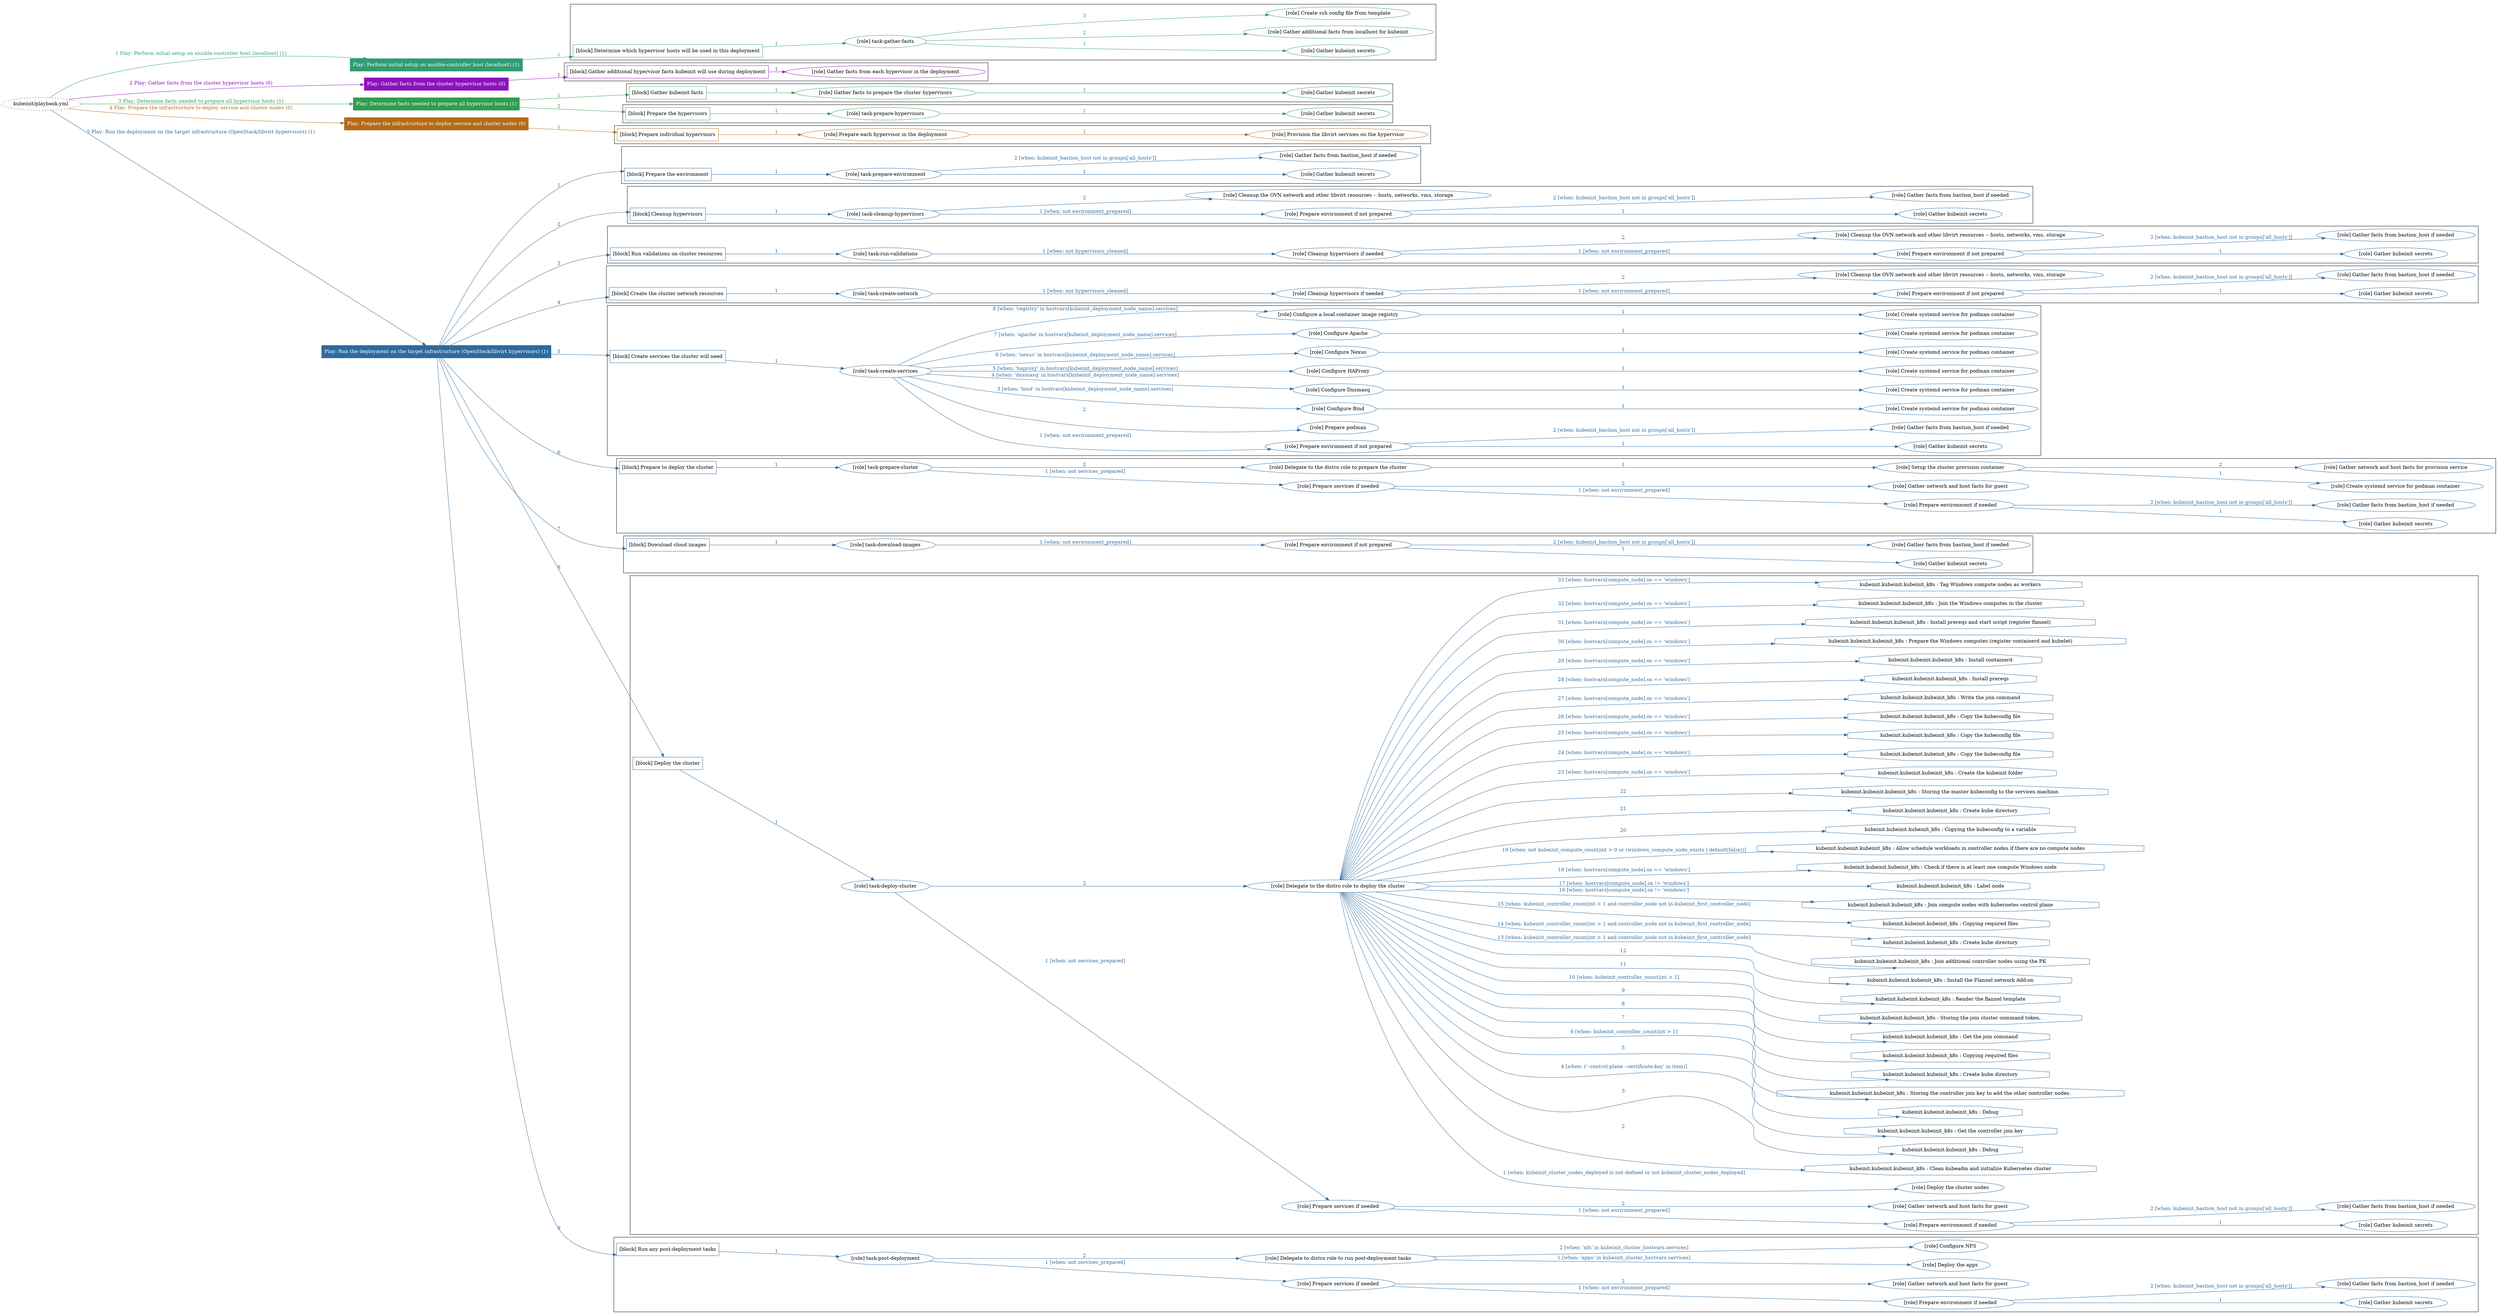 digraph {
	graph [concentrate=true ordering=in rankdir=LR ratio=fill]
	edge [esep=5 sep=10]
	"kubeinit/playbook.yml" [URL="/home/runner/work/kubeinit/kubeinit/kubeinit/playbook.yml" id=playbook_0b420bdb style=dotted]
	"kubeinit/playbook.yml" -> play_51cbbf9e [label="1 Play: Perform initial setup on ansible-controller host (localhost) (1)" color="#309c71" fontcolor="#309c71" id=edge_play_51cbbf9e labeltooltip="1 Play: Perform initial setup on ansible-controller host (localhost) (1)" tooltip="1 Play: Perform initial setup on ansible-controller host (localhost) (1)"]
	subgraph "Play: Perform initial setup on ansible-controller host (localhost) (1)" {
		play_51cbbf9e [label="Play: Perform initial setup on ansible-controller host (localhost) (1)" URL="/home/runner/work/kubeinit/kubeinit/kubeinit/playbook.yml" color="#309c71" fontcolor="#ffffff" id=play_51cbbf9e shape=box style=filled tooltip=localhost]
		play_51cbbf9e -> block_a70c016e [label=1 color="#309c71" fontcolor="#309c71" id=edge_block_a70c016e labeltooltip=1 tooltip=1]
		subgraph cluster_block_a70c016e {
			block_a70c016e [label="[block] Determine which hypervisor hosts will be used in this deployment" URL="/home/runner/work/kubeinit/kubeinit/kubeinit/playbook.yml" color="#309c71" id=block_a70c016e labeltooltip="Determine which hypervisor hosts will be used in this deployment" shape=box tooltip="Determine which hypervisor hosts will be used in this deployment"]
			block_a70c016e -> role_175a17c3 [label="1 " color="#309c71" fontcolor="#309c71" id=edge_role_175a17c3 labeltooltip="1 " tooltip="1 "]
			subgraph "task-gather-facts" {
				role_175a17c3 [label="[role] task-gather-facts" URL="/home/runner/work/kubeinit/kubeinit/kubeinit/playbook.yml" color="#309c71" id=role_175a17c3 tooltip="task-gather-facts"]
				role_175a17c3 -> role_5603ef85 [label="1 " color="#309c71" fontcolor="#309c71" id=edge_role_5603ef85 labeltooltip="1 " tooltip="1 "]
				subgraph "Gather kubeinit secrets" {
					role_5603ef85 [label="[role] Gather kubeinit secrets" URL="/home/runner/.ansible/collections/ansible_collections/kubeinit/kubeinit/roles/kubeinit_prepare/tasks/build_hypervisors_group.yml" color="#309c71" id=role_5603ef85 tooltip="Gather kubeinit secrets"]
				}
				role_175a17c3 -> role_3a8333b4 [label="2 " color="#309c71" fontcolor="#309c71" id=edge_role_3a8333b4 labeltooltip="2 " tooltip="2 "]
				subgraph "Gather additional facts from localhost for kubeinit" {
					role_3a8333b4 [label="[role] Gather additional facts from localhost for kubeinit" URL="/home/runner/.ansible/collections/ansible_collections/kubeinit/kubeinit/roles/kubeinit_prepare/tasks/build_hypervisors_group.yml" color="#309c71" id=role_3a8333b4 tooltip="Gather additional facts from localhost for kubeinit"]
				}
				role_175a17c3 -> role_68290fc7 [label="3 " color="#309c71" fontcolor="#309c71" id=edge_role_68290fc7 labeltooltip="3 " tooltip="3 "]
				subgraph "Create ssh config file from template" {
					role_68290fc7 [label="[role] Create ssh config file from template" URL="/home/runner/.ansible/collections/ansible_collections/kubeinit/kubeinit/roles/kubeinit_prepare/tasks/build_hypervisors_group.yml" color="#309c71" id=role_68290fc7 tooltip="Create ssh config file from template"]
				}
			}
		}
	}
	"kubeinit/playbook.yml" -> play_a4821aae [label="2 Play: Gather facts from the cluster hypervisor hosts (0)" color="#8c11bb" fontcolor="#8c11bb" id=edge_play_a4821aae labeltooltip="2 Play: Gather facts from the cluster hypervisor hosts (0)" tooltip="2 Play: Gather facts from the cluster hypervisor hosts (0)"]
	subgraph "Play: Gather facts from the cluster hypervisor hosts (0)" {
		play_a4821aae [label="Play: Gather facts from the cluster hypervisor hosts (0)" URL="/home/runner/work/kubeinit/kubeinit/kubeinit/playbook.yml" color="#8c11bb" fontcolor="#ffffff" id=play_a4821aae shape=box style=filled tooltip="Play: Gather facts from the cluster hypervisor hosts (0)"]
		play_a4821aae -> block_90818ea7 [label=1 color="#8c11bb" fontcolor="#8c11bb" id=edge_block_90818ea7 labeltooltip=1 tooltip=1]
		subgraph cluster_block_90818ea7 {
			block_90818ea7 [label="[block] Gather additional hypervisor facts kubeinit will use during deployment" URL="/home/runner/work/kubeinit/kubeinit/kubeinit/playbook.yml" color="#8c11bb" id=block_90818ea7 labeltooltip="Gather additional hypervisor facts kubeinit will use during deployment" shape=box tooltip="Gather additional hypervisor facts kubeinit will use during deployment"]
			block_90818ea7 -> role_651afa61 [label="1 " color="#8c11bb" fontcolor="#8c11bb" id=edge_role_651afa61 labeltooltip="1 " tooltip="1 "]
			subgraph "Gather facts from each hypervisor in the deployment" {
				role_651afa61 [label="[role] Gather facts from each hypervisor in the deployment" URL="/home/runner/work/kubeinit/kubeinit/kubeinit/playbook.yml" color="#8c11bb" id=role_651afa61 tooltip="Gather facts from each hypervisor in the deployment"]
			}
		}
	}
	"kubeinit/playbook.yml" -> play_e28e7947 [label="3 Play: Determine facts needed to prepare all hypervisor hosts (1)" color="#2f9d4f" fontcolor="#2f9d4f" id=edge_play_e28e7947 labeltooltip="3 Play: Determine facts needed to prepare all hypervisor hosts (1)" tooltip="3 Play: Determine facts needed to prepare all hypervisor hosts (1)"]
	subgraph "Play: Determine facts needed to prepare all hypervisor hosts (1)" {
		play_e28e7947 [label="Play: Determine facts needed to prepare all hypervisor hosts (1)" URL="/home/runner/work/kubeinit/kubeinit/kubeinit/playbook.yml" color="#2f9d4f" fontcolor="#ffffff" id=play_e28e7947 shape=box style=filled tooltip=localhost]
		play_e28e7947 -> block_7376b4b4 [label=1 color="#2f9d4f" fontcolor="#2f9d4f" id=edge_block_7376b4b4 labeltooltip=1 tooltip=1]
		subgraph cluster_block_7376b4b4 {
			block_7376b4b4 [label="[block] Gather kubeinit facts" URL="/home/runner/work/kubeinit/kubeinit/kubeinit/playbook.yml" color="#2f9d4f" id=block_7376b4b4 labeltooltip="Gather kubeinit facts" shape=box tooltip="Gather kubeinit facts"]
			block_7376b4b4 -> role_9485fe7b [label="1 " color="#2f9d4f" fontcolor="#2f9d4f" id=edge_role_9485fe7b labeltooltip="1 " tooltip="1 "]
			subgraph "Gather facts to prepare the cluster hypervisors" {
				role_9485fe7b [label="[role] Gather facts to prepare the cluster hypervisors" URL="/home/runner/work/kubeinit/kubeinit/kubeinit/playbook.yml" color="#2f9d4f" id=role_9485fe7b tooltip="Gather facts to prepare the cluster hypervisors"]
				role_9485fe7b -> role_b4e69701 [label="1 " color="#2f9d4f" fontcolor="#2f9d4f" id=edge_role_b4e69701 labeltooltip="1 " tooltip="1 "]
				subgraph "Gather kubeinit secrets" {
					role_b4e69701 [label="[role] Gather kubeinit secrets" URL="/home/runner/.ansible/collections/ansible_collections/kubeinit/kubeinit/roles/kubeinit_prepare/tasks/gather_kubeinit_facts.yml" color="#2f9d4f" id=role_b4e69701 tooltip="Gather kubeinit secrets"]
				}
			}
		}
		play_e28e7947 -> block_9d47f3ac [label=2 color="#2f9d4f" fontcolor="#2f9d4f" id=edge_block_9d47f3ac labeltooltip=2 tooltip=2]
		subgraph cluster_block_9d47f3ac {
			block_9d47f3ac [label="[block] Prepare the hypervisors" URL="/home/runner/work/kubeinit/kubeinit/kubeinit/playbook.yml" color="#2f9d4f" id=block_9d47f3ac labeltooltip="Prepare the hypervisors" shape=box tooltip="Prepare the hypervisors"]
			block_9d47f3ac -> role_176f275b [label="1 " color="#2f9d4f" fontcolor="#2f9d4f" id=edge_role_176f275b labeltooltip="1 " tooltip="1 "]
			subgraph "task-prepare-hypervisors" {
				role_176f275b [label="[role] task-prepare-hypervisors" URL="/home/runner/work/kubeinit/kubeinit/kubeinit/playbook.yml" color="#2f9d4f" id=role_176f275b tooltip="task-prepare-hypervisors"]
				role_176f275b -> role_4797ab25 [label="1 " color="#2f9d4f" fontcolor="#2f9d4f" id=edge_role_4797ab25 labeltooltip="1 " tooltip="1 "]
				subgraph "Gather kubeinit secrets" {
					role_4797ab25 [label="[role] Gather kubeinit secrets" URL="/home/runner/.ansible/collections/ansible_collections/kubeinit/kubeinit/roles/kubeinit_prepare/tasks/gather_kubeinit_facts.yml" color="#2f9d4f" id=role_4797ab25 tooltip="Gather kubeinit secrets"]
				}
			}
		}
	}
	"kubeinit/playbook.yml" -> play_df97cc5d [label="4 Play: Prepare the infrastructure to deploy service and cluster nodes (0)" color="#b36a19" fontcolor="#b36a19" id=edge_play_df97cc5d labeltooltip="4 Play: Prepare the infrastructure to deploy service and cluster nodes (0)" tooltip="4 Play: Prepare the infrastructure to deploy service and cluster nodes (0)"]
	subgraph "Play: Prepare the infrastructure to deploy service and cluster nodes (0)" {
		play_df97cc5d [label="Play: Prepare the infrastructure to deploy service and cluster nodes (0)" URL="/home/runner/work/kubeinit/kubeinit/kubeinit/playbook.yml" color="#b36a19" fontcolor="#ffffff" id=play_df97cc5d shape=box style=filled tooltip="Play: Prepare the infrastructure to deploy service and cluster nodes (0)"]
		play_df97cc5d -> block_5102dcf5 [label=1 color="#b36a19" fontcolor="#b36a19" id=edge_block_5102dcf5 labeltooltip=1 tooltip=1]
		subgraph cluster_block_5102dcf5 {
			block_5102dcf5 [label="[block] Prepare individual hypervisors" URL="/home/runner/work/kubeinit/kubeinit/kubeinit/playbook.yml" color="#b36a19" id=block_5102dcf5 labeltooltip="Prepare individual hypervisors" shape=box tooltip="Prepare individual hypervisors"]
			block_5102dcf5 -> role_06e508e6 [label="1 " color="#b36a19" fontcolor="#b36a19" id=edge_role_06e508e6 labeltooltip="1 " tooltip="1 "]
			subgraph "Prepare each hypervisor in the deployment" {
				role_06e508e6 [label="[role] Prepare each hypervisor in the deployment" URL="/home/runner/work/kubeinit/kubeinit/kubeinit/playbook.yml" color="#b36a19" id=role_06e508e6 tooltip="Prepare each hypervisor in the deployment"]
				role_06e508e6 -> role_f70bfb43 [label="1 " color="#b36a19" fontcolor="#b36a19" id=edge_role_f70bfb43 labeltooltip="1 " tooltip="1 "]
				subgraph "Provision the libvirt services on the hypervisor" {
					role_f70bfb43 [label="[role] Provision the libvirt services on the hypervisor" URL="/home/runner/.ansible/collections/ansible_collections/kubeinit/kubeinit/roles/kubeinit_prepare/tasks/prepare_hypervisor.yml" color="#b36a19" id=role_f70bfb43 tooltip="Provision the libvirt services on the hypervisor"]
				}
			}
		}
	}
	"kubeinit/playbook.yml" -> play_5e315baa [label="5 Play: Run the deployment on the target infrastructure (OpenStack/libvirt hypervisors) (1)" color="#2e6a9e" fontcolor="#2e6a9e" id=edge_play_5e315baa labeltooltip="5 Play: Run the deployment on the target infrastructure (OpenStack/libvirt hypervisors) (1)" tooltip="5 Play: Run the deployment on the target infrastructure (OpenStack/libvirt hypervisors) (1)"]
	subgraph "Play: Run the deployment on the target infrastructure (OpenStack/libvirt hypervisors) (1)" {
		play_5e315baa [label="Play: Run the deployment on the target infrastructure (OpenStack/libvirt hypervisors) (1)" URL="/home/runner/work/kubeinit/kubeinit/kubeinit/playbook.yml" color="#2e6a9e" fontcolor="#ffffff" id=play_5e315baa shape=box style=filled tooltip=localhost]
		play_5e315baa -> block_c1dfb376 [label=1 color="#2e6a9e" fontcolor="#2e6a9e" id=edge_block_c1dfb376 labeltooltip=1 tooltip=1]
		subgraph cluster_block_c1dfb376 {
			block_c1dfb376 [label="[block] Prepare the environment" URL="/home/runner/work/kubeinit/kubeinit/kubeinit/playbook.yml" color="#2e6a9e" id=block_c1dfb376 labeltooltip="Prepare the environment" shape=box tooltip="Prepare the environment"]
			block_c1dfb376 -> role_b00934d2 [label="1 " color="#2e6a9e" fontcolor="#2e6a9e" id=edge_role_b00934d2 labeltooltip="1 " tooltip="1 "]
			subgraph "task-prepare-environment" {
				role_b00934d2 [label="[role] task-prepare-environment" URL="/home/runner/work/kubeinit/kubeinit/kubeinit/playbook.yml" color="#2e6a9e" id=role_b00934d2 tooltip="task-prepare-environment"]
				role_b00934d2 -> role_8c0bd7dc [label="1 " color="#2e6a9e" fontcolor="#2e6a9e" id=edge_role_8c0bd7dc labeltooltip="1 " tooltip="1 "]
				subgraph "Gather kubeinit secrets" {
					role_8c0bd7dc [label="[role] Gather kubeinit secrets" URL="/home/runner/.ansible/collections/ansible_collections/kubeinit/kubeinit/roles/kubeinit_prepare/tasks/gather_kubeinit_facts.yml" color="#2e6a9e" id=role_8c0bd7dc tooltip="Gather kubeinit secrets"]
				}
				role_b00934d2 -> role_fce72417 [label="2 [when: kubeinit_bastion_host not in groups['all_hosts']]" color="#2e6a9e" fontcolor="#2e6a9e" id=edge_role_fce72417 labeltooltip="2 [when: kubeinit_bastion_host not in groups['all_hosts']]" tooltip="2 [when: kubeinit_bastion_host not in groups['all_hosts']]"]
				subgraph "Gather facts from bastion_host if needed" {
					role_fce72417 [label="[role] Gather facts from bastion_host if needed" URL="/home/runner/.ansible/collections/ansible_collections/kubeinit/kubeinit/roles/kubeinit_prepare/tasks/main.yml" color="#2e6a9e" id=role_fce72417 tooltip="Gather facts from bastion_host if needed"]
				}
			}
		}
		play_5e315baa -> block_e30db74a [label=2 color="#2e6a9e" fontcolor="#2e6a9e" id=edge_block_e30db74a labeltooltip=2 tooltip=2]
		subgraph cluster_block_e30db74a {
			block_e30db74a [label="[block] Cleanup hypervisors" URL="/home/runner/work/kubeinit/kubeinit/kubeinit/playbook.yml" color="#2e6a9e" id=block_e30db74a labeltooltip="Cleanup hypervisors" shape=box tooltip="Cleanup hypervisors"]
			block_e30db74a -> role_b4bdfac0 [label="1 " color="#2e6a9e" fontcolor="#2e6a9e" id=edge_role_b4bdfac0 labeltooltip="1 " tooltip="1 "]
			subgraph "task-cleanup-hypervisors" {
				role_b4bdfac0 [label="[role] task-cleanup-hypervisors" URL="/home/runner/work/kubeinit/kubeinit/kubeinit/playbook.yml" color="#2e6a9e" id=role_b4bdfac0 tooltip="task-cleanup-hypervisors"]
				role_b4bdfac0 -> role_84c42018 [label="1 [when: not environment_prepared]" color="#2e6a9e" fontcolor="#2e6a9e" id=edge_role_84c42018 labeltooltip="1 [when: not environment_prepared]" tooltip="1 [when: not environment_prepared]"]
				subgraph "Prepare environment if not prepared" {
					role_84c42018 [label="[role] Prepare environment if not prepared" URL="/home/runner/.ansible/collections/ansible_collections/kubeinit/kubeinit/roles/kubeinit_libvirt/tasks/cleanup_hypervisors.yml" color="#2e6a9e" id=role_84c42018 tooltip="Prepare environment if not prepared"]
					role_84c42018 -> role_10cc10f8 [label="1 " color="#2e6a9e" fontcolor="#2e6a9e" id=edge_role_10cc10f8 labeltooltip="1 " tooltip="1 "]
					subgraph "Gather kubeinit secrets" {
						role_10cc10f8 [label="[role] Gather kubeinit secrets" URL="/home/runner/.ansible/collections/ansible_collections/kubeinit/kubeinit/roles/kubeinit_prepare/tasks/gather_kubeinit_facts.yml" color="#2e6a9e" id=role_10cc10f8 tooltip="Gather kubeinit secrets"]
					}
					role_84c42018 -> role_1a08fe88 [label="2 [when: kubeinit_bastion_host not in groups['all_hosts']]" color="#2e6a9e" fontcolor="#2e6a9e" id=edge_role_1a08fe88 labeltooltip="2 [when: kubeinit_bastion_host not in groups['all_hosts']]" tooltip="2 [when: kubeinit_bastion_host not in groups['all_hosts']]"]
					subgraph "Gather facts from bastion_host if needed" {
						role_1a08fe88 [label="[role] Gather facts from bastion_host if needed" URL="/home/runner/.ansible/collections/ansible_collections/kubeinit/kubeinit/roles/kubeinit_prepare/tasks/main.yml" color="#2e6a9e" id=role_1a08fe88 tooltip="Gather facts from bastion_host if needed"]
					}
				}
				role_b4bdfac0 -> role_2e5d296b [label="2 " color="#2e6a9e" fontcolor="#2e6a9e" id=edge_role_2e5d296b labeltooltip="2 " tooltip="2 "]
				subgraph "Cleanup the OVN network and other libvirt resources -- hosts, networks, vms, storage" {
					role_2e5d296b [label="[role] Cleanup the OVN network and other libvirt resources -- hosts, networks, vms, storage" URL="/home/runner/.ansible/collections/ansible_collections/kubeinit/kubeinit/roles/kubeinit_libvirt/tasks/cleanup_hypervisors.yml" color="#2e6a9e" id=role_2e5d296b tooltip="Cleanup the OVN network and other libvirt resources -- hosts, networks, vms, storage"]
				}
			}
		}
		play_5e315baa -> block_b88348f8 [label=3 color="#2e6a9e" fontcolor="#2e6a9e" id=edge_block_b88348f8 labeltooltip=3 tooltip=3]
		subgraph cluster_block_b88348f8 {
			block_b88348f8 [label="[block] Run validations on cluster resources" URL="/home/runner/work/kubeinit/kubeinit/kubeinit/playbook.yml" color="#2e6a9e" id=block_b88348f8 labeltooltip="Run validations on cluster resources" shape=box tooltip="Run validations on cluster resources"]
			block_b88348f8 -> role_e580bdfe [label="1 " color="#2e6a9e" fontcolor="#2e6a9e" id=edge_role_e580bdfe labeltooltip="1 " tooltip="1 "]
			subgraph "task-run-validations" {
				role_e580bdfe [label="[role] task-run-validations" URL="/home/runner/work/kubeinit/kubeinit/kubeinit/playbook.yml" color="#2e6a9e" id=role_e580bdfe tooltip="task-run-validations"]
				role_e580bdfe -> role_39523388 [label="1 [when: not hypervisors_cleaned]" color="#2e6a9e" fontcolor="#2e6a9e" id=edge_role_39523388 labeltooltip="1 [when: not hypervisors_cleaned]" tooltip="1 [when: not hypervisors_cleaned]"]
				subgraph "Cleanup hypervisors if needed" {
					role_39523388 [label="[role] Cleanup hypervisors if needed" URL="/home/runner/.ansible/collections/ansible_collections/kubeinit/kubeinit/roles/kubeinit_validations/tasks/main.yml" color="#2e6a9e" id=role_39523388 tooltip="Cleanup hypervisors if needed"]
					role_39523388 -> role_163554f6 [label="1 [when: not environment_prepared]" color="#2e6a9e" fontcolor="#2e6a9e" id=edge_role_163554f6 labeltooltip="1 [when: not environment_prepared]" tooltip="1 [when: not environment_prepared]"]
					subgraph "Prepare environment if not prepared" {
						role_163554f6 [label="[role] Prepare environment if not prepared" URL="/home/runner/.ansible/collections/ansible_collections/kubeinit/kubeinit/roles/kubeinit_libvirt/tasks/cleanup_hypervisors.yml" color="#2e6a9e" id=role_163554f6 tooltip="Prepare environment if not prepared"]
						role_163554f6 -> role_64ce597c [label="1 " color="#2e6a9e" fontcolor="#2e6a9e" id=edge_role_64ce597c labeltooltip="1 " tooltip="1 "]
						subgraph "Gather kubeinit secrets" {
							role_64ce597c [label="[role] Gather kubeinit secrets" URL="/home/runner/.ansible/collections/ansible_collections/kubeinit/kubeinit/roles/kubeinit_prepare/tasks/gather_kubeinit_facts.yml" color="#2e6a9e" id=role_64ce597c tooltip="Gather kubeinit secrets"]
						}
						role_163554f6 -> role_425d655a [label="2 [when: kubeinit_bastion_host not in groups['all_hosts']]" color="#2e6a9e" fontcolor="#2e6a9e" id=edge_role_425d655a labeltooltip="2 [when: kubeinit_bastion_host not in groups['all_hosts']]" tooltip="2 [when: kubeinit_bastion_host not in groups['all_hosts']]"]
						subgraph "Gather facts from bastion_host if needed" {
							role_425d655a [label="[role] Gather facts from bastion_host if needed" URL="/home/runner/.ansible/collections/ansible_collections/kubeinit/kubeinit/roles/kubeinit_prepare/tasks/main.yml" color="#2e6a9e" id=role_425d655a tooltip="Gather facts from bastion_host if needed"]
						}
					}
					role_39523388 -> role_c907c665 [label="2 " color="#2e6a9e" fontcolor="#2e6a9e" id=edge_role_c907c665 labeltooltip="2 " tooltip="2 "]
					subgraph "Cleanup the OVN network and other libvirt resources -- hosts, networks, vms, storage" {
						role_c907c665 [label="[role] Cleanup the OVN network and other libvirt resources -- hosts, networks, vms, storage" URL="/home/runner/.ansible/collections/ansible_collections/kubeinit/kubeinit/roles/kubeinit_libvirt/tasks/cleanup_hypervisors.yml" color="#2e6a9e" id=role_c907c665 tooltip="Cleanup the OVN network and other libvirt resources -- hosts, networks, vms, storage"]
					}
				}
			}
		}
		play_5e315baa -> block_158adcf7 [label=4 color="#2e6a9e" fontcolor="#2e6a9e" id=edge_block_158adcf7 labeltooltip=4 tooltip=4]
		subgraph cluster_block_158adcf7 {
			block_158adcf7 [label="[block] Create the cluster network resources" URL="/home/runner/work/kubeinit/kubeinit/kubeinit/playbook.yml" color="#2e6a9e" id=block_158adcf7 labeltooltip="Create the cluster network resources" shape=box tooltip="Create the cluster network resources"]
			block_158adcf7 -> role_0bdb8bfc [label="1 " color="#2e6a9e" fontcolor="#2e6a9e" id=edge_role_0bdb8bfc labeltooltip="1 " tooltip="1 "]
			subgraph "task-create-network" {
				role_0bdb8bfc [label="[role] task-create-network" URL="/home/runner/work/kubeinit/kubeinit/kubeinit/playbook.yml" color="#2e6a9e" id=role_0bdb8bfc tooltip="task-create-network"]
				role_0bdb8bfc -> role_ee2bda5f [label="1 [when: not hypervisors_cleaned]" color="#2e6a9e" fontcolor="#2e6a9e" id=edge_role_ee2bda5f labeltooltip="1 [when: not hypervisors_cleaned]" tooltip="1 [when: not hypervisors_cleaned]"]
				subgraph "Cleanup hypervisors if needed" {
					role_ee2bda5f [label="[role] Cleanup hypervisors if needed" URL="/home/runner/.ansible/collections/ansible_collections/kubeinit/kubeinit/roles/kubeinit_libvirt/tasks/create_network.yml" color="#2e6a9e" id=role_ee2bda5f tooltip="Cleanup hypervisors if needed"]
					role_ee2bda5f -> role_b2a81433 [label="1 [when: not environment_prepared]" color="#2e6a9e" fontcolor="#2e6a9e" id=edge_role_b2a81433 labeltooltip="1 [when: not environment_prepared]" tooltip="1 [when: not environment_prepared]"]
					subgraph "Prepare environment if not prepared" {
						role_b2a81433 [label="[role] Prepare environment if not prepared" URL="/home/runner/.ansible/collections/ansible_collections/kubeinit/kubeinit/roles/kubeinit_libvirt/tasks/cleanup_hypervisors.yml" color="#2e6a9e" id=role_b2a81433 tooltip="Prepare environment if not prepared"]
						role_b2a81433 -> role_8a798e4f [label="1 " color="#2e6a9e" fontcolor="#2e6a9e" id=edge_role_8a798e4f labeltooltip="1 " tooltip="1 "]
						subgraph "Gather kubeinit secrets" {
							role_8a798e4f [label="[role] Gather kubeinit secrets" URL="/home/runner/.ansible/collections/ansible_collections/kubeinit/kubeinit/roles/kubeinit_prepare/tasks/gather_kubeinit_facts.yml" color="#2e6a9e" id=role_8a798e4f tooltip="Gather kubeinit secrets"]
						}
						role_b2a81433 -> role_e059a3c2 [label="2 [when: kubeinit_bastion_host not in groups['all_hosts']]" color="#2e6a9e" fontcolor="#2e6a9e" id=edge_role_e059a3c2 labeltooltip="2 [when: kubeinit_bastion_host not in groups['all_hosts']]" tooltip="2 [when: kubeinit_bastion_host not in groups['all_hosts']]"]
						subgraph "Gather facts from bastion_host if needed" {
							role_e059a3c2 [label="[role] Gather facts from bastion_host if needed" URL="/home/runner/.ansible/collections/ansible_collections/kubeinit/kubeinit/roles/kubeinit_prepare/tasks/main.yml" color="#2e6a9e" id=role_e059a3c2 tooltip="Gather facts from bastion_host if needed"]
						}
					}
					role_ee2bda5f -> role_e1b87725 [label="2 " color="#2e6a9e" fontcolor="#2e6a9e" id=edge_role_e1b87725 labeltooltip="2 " tooltip="2 "]
					subgraph "Cleanup the OVN network and other libvirt resources -- hosts, networks, vms, storage" {
						role_e1b87725 [label="[role] Cleanup the OVN network and other libvirt resources -- hosts, networks, vms, storage" URL="/home/runner/.ansible/collections/ansible_collections/kubeinit/kubeinit/roles/kubeinit_libvirt/tasks/cleanup_hypervisors.yml" color="#2e6a9e" id=role_e1b87725 tooltip="Cleanup the OVN network and other libvirt resources -- hosts, networks, vms, storage"]
					}
				}
			}
		}
		play_5e315baa -> block_3cabbe89 [label=5 color="#2e6a9e" fontcolor="#2e6a9e" id=edge_block_3cabbe89 labeltooltip=5 tooltip=5]
		subgraph cluster_block_3cabbe89 {
			block_3cabbe89 [label="[block] Create services the cluster will need" URL="/home/runner/work/kubeinit/kubeinit/kubeinit/playbook.yml" color="#2e6a9e" id=block_3cabbe89 labeltooltip="Create services the cluster will need" shape=box tooltip="Create services the cluster will need"]
			block_3cabbe89 -> role_8807fa53 [label="1 " color="#2e6a9e" fontcolor="#2e6a9e" id=edge_role_8807fa53 labeltooltip="1 " tooltip="1 "]
			subgraph "task-create-services" {
				role_8807fa53 [label="[role] task-create-services" URL="/home/runner/work/kubeinit/kubeinit/kubeinit/playbook.yml" color="#2e6a9e" id=role_8807fa53 tooltip="task-create-services"]
				role_8807fa53 -> role_f39eebdc [label="1 [when: not environment_prepared]" color="#2e6a9e" fontcolor="#2e6a9e" id=edge_role_f39eebdc labeltooltip="1 [when: not environment_prepared]" tooltip="1 [when: not environment_prepared]"]
				subgraph "Prepare environment if not prepared" {
					role_f39eebdc [label="[role] Prepare environment if not prepared" URL="/home/runner/.ansible/collections/ansible_collections/kubeinit/kubeinit/roles/kubeinit_services/tasks/main.yml" color="#2e6a9e" id=role_f39eebdc tooltip="Prepare environment if not prepared"]
					role_f39eebdc -> role_71c975e6 [label="1 " color="#2e6a9e" fontcolor="#2e6a9e" id=edge_role_71c975e6 labeltooltip="1 " tooltip="1 "]
					subgraph "Gather kubeinit secrets" {
						role_71c975e6 [label="[role] Gather kubeinit secrets" URL="/home/runner/.ansible/collections/ansible_collections/kubeinit/kubeinit/roles/kubeinit_prepare/tasks/gather_kubeinit_facts.yml" color="#2e6a9e" id=role_71c975e6 tooltip="Gather kubeinit secrets"]
					}
					role_f39eebdc -> role_ceaa7630 [label="2 [when: kubeinit_bastion_host not in groups['all_hosts']]" color="#2e6a9e" fontcolor="#2e6a9e" id=edge_role_ceaa7630 labeltooltip="2 [when: kubeinit_bastion_host not in groups['all_hosts']]" tooltip="2 [when: kubeinit_bastion_host not in groups['all_hosts']]"]
					subgraph "Gather facts from bastion_host if needed" {
						role_ceaa7630 [label="[role] Gather facts from bastion_host if needed" URL="/home/runner/.ansible/collections/ansible_collections/kubeinit/kubeinit/roles/kubeinit_prepare/tasks/main.yml" color="#2e6a9e" id=role_ceaa7630 tooltip="Gather facts from bastion_host if needed"]
					}
				}
				role_8807fa53 -> role_88fdb0fa [label="2 " color="#2e6a9e" fontcolor="#2e6a9e" id=edge_role_88fdb0fa labeltooltip="2 " tooltip="2 "]
				subgraph "Prepare podman" {
					role_88fdb0fa [label="[role] Prepare podman" URL="/home/runner/.ansible/collections/ansible_collections/kubeinit/kubeinit/roles/kubeinit_services/tasks/00_create_service_pod.yml" color="#2e6a9e" id=role_88fdb0fa tooltip="Prepare podman"]
				}
				role_8807fa53 -> role_8407454e [label="3 [when: 'bind' in hostvars[kubeinit_deployment_node_name].services]" color="#2e6a9e" fontcolor="#2e6a9e" id=edge_role_8407454e labeltooltip="3 [when: 'bind' in hostvars[kubeinit_deployment_node_name].services]" tooltip="3 [when: 'bind' in hostvars[kubeinit_deployment_node_name].services]"]
				subgraph "Configure Bind" {
					role_8407454e [label="[role] Configure Bind" URL="/home/runner/.ansible/collections/ansible_collections/kubeinit/kubeinit/roles/kubeinit_services/tasks/start_services_containers.yml" color="#2e6a9e" id=role_8407454e tooltip="Configure Bind"]
					role_8407454e -> role_bc05b867 [label="1 " color="#2e6a9e" fontcolor="#2e6a9e" id=edge_role_bc05b867 labeltooltip="1 " tooltip="1 "]
					subgraph "Create systemd service for podman container" {
						role_bc05b867 [label="[role] Create systemd service for podman container" URL="/home/runner/.ansible/collections/ansible_collections/kubeinit/kubeinit/roles/kubeinit_bind/tasks/main.yml" color="#2e6a9e" id=role_bc05b867 tooltip="Create systemd service for podman container"]
					}
				}
				role_8807fa53 -> role_7524b6ee [label="4 [when: 'dnsmasq' in hostvars[kubeinit_deployment_node_name].services]" color="#2e6a9e" fontcolor="#2e6a9e" id=edge_role_7524b6ee labeltooltip="4 [when: 'dnsmasq' in hostvars[kubeinit_deployment_node_name].services]" tooltip="4 [when: 'dnsmasq' in hostvars[kubeinit_deployment_node_name].services]"]
				subgraph "Configure Dnsmasq" {
					role_7524b6ee [label="[role] Configure Dnsmasq" URL="/home/runner/.ansible/collections/ansible_collections/kubeinit/kubeinit/roles/kubeinit_services/tasks/start_services_containers.yml" color="#2e6a9e" id=role_7524b6ee tooltip="Configure Dnsmasq"]
					role_7524b6ee -> role_7eb25207 [label="1 " color="#2e6a9e" fontcolor="#2e6a9e" id=edge_role_7eb25207 labeltooltip="1 " tooltip="1 "]
					subgraph "Create systemd service for podman container" {
						role_7eb25207 [label="[role] Create systemd service for podman container" URL="/home/runner/.ansible/collections/ansible_collections/kubeinit/kubeinit/roles/kubeinit_dnsmasq/tasks/main.yml" color="#2e6a9e" id=role_7eb25207 tooltip="Create systemd service for podman container"]
					}
				}
				role_8807fa53 -> role_ccf88f28 [label="5 [when: 'haproxy' in hostvars[kubeinit_deployment_node_name].services]" color="#2e6a9e" fontcolor="#2e6a9e" id=edge_role_ccf88f28 labeltooltip="5 [when: 'haproxy' in hostvars[kubeinit_deployment_node_name].services]" tooltip="5 [when: 'haproxy' in hostvars[kubeinit_deployment_node_name].services]"]
				subgraph "Configure HAProxy" {
					role_ccf88f28 [label="[role] Configure HAProxy" URL="/home/runner/.ansible/collections/ansible_collections/kubeinit/kubeinit/roles/kubeinit_services/tasks/start_services_containers.yml" color="#2e6a9e" id=role_ccf88f28 tooltip="Configure HAProxy"]
					role_ccf88f28 -> role_b0740f85 [label="1 " color="#2e6a9e" fontcolor="#2e6a9e" id=edge_role_b0740f85 labeltooltip="1 " tooltip="1 "]
					subgraph "Create systemd service for podman container" {
						role_b0740f85 [label="[role] Create systemd service for podman container" URL="/home/runner/.ansible/collections/ansible_collections/kubeinit/kubeinit/roles/kubeinit_haproxy/tasks/main.yml" color="#2e6a9e" id=role_b0740f85 tooltip="Create systemd service for podman container"]
					}
				}
				role_8807fa53 -> role_d4b3e313 [label="6 [when: 'nexus' in hostvars[kubeinit_deployment_node_name].services]" color="#2e6a9e" fontcolor="#2e6a9e" id=edge_role_d4b3e313 labeltooltip="6 [when: 'nexus' in hostvars[kubeinit_deployment_node_name].services]" tooltip="6 [when: 'nexus' in hostvars[kubeinit_deployment_node_name].services]"]
				subgraph "Configure Nexus" {
					role_d4b3e313 [label="[role] Configure Nexus" URL="/home/runner/.ansible/collections/ansible_collections/kubeinit/kubeinit/roles/kubeinit_services/tasks/start_services_containers.yml" color="#2e6a9e" id=role_d4b3e313 tooltip="Configure Nexus"]
					role_d4b3e313 -> role_84843be9 [label="1 " color="#2e6a9e" fontcolor="#2e6a9e" id=edge_role_84843be9 labeltooltip="1 " tooltip="1 "]
					subgraph "Create systemd service for podman container" {
						role_84843be9 [label="[role] Create systemd service for podman container" URL="/home/runner/.ansible/collections/ansible_collections/kubeinit/kubeinit/roles/kubeinit_nexus/tasks/main.yml" color="#2e6a9e" id=role_84843be9 tooltip="Create systemd service for podman container"]
					}
				}
				role_8807fa53 -> role_1e0c6736 [label="7 [when: 'apache' in hostvars[kubeinit_deployment_node_name].services]" color="#2e6a9e" fontcolor="#2e6a9e" id=edge_role_1e0c6736 labeltooltip="7 [when: 'apache' in hostvars[kubeinit_deployment_node_name].services]" tooltip="7 [when: 'apache' in hostvars[kubeinit_deployment_node_name].services]"]
				subgraph "Configure Apache" {
					role_1e0c6736 [label="[role] Configure Apache" URL="/home/runner/.ansible/collections/ansible_collections/kubeinit/kubeinit/roles/kubeinit_services/tasks/start_services_containers.yml" color="#2e6a9e" id=role_1e0c6736 tooltip="Configure Apache"]
					role_1e0c6736 -> role_dac2d3c3 [label="1 " color="#2e6a9e" fontcolor="#2e6a9e" id=edge_role_dac2d3c3 labeltooltip="1 " tooltip="1 "]
					subgraph "Create systemd service for podman container" {
						role_dac2d3c3 [label="[role] Create systemd service for podman container" URL="/home/runner/.ansible/collections/ansible_collections/kubeinit/kubeinit/roles/kubeinit_apache/tasks/main.yml" color="#2e6a9e" id=role_dac2d3c3 tooltip="Create systemd service for podman container"]
					}
				}
				role_8807fa53 -> role_57f2bcb0 [label="8 [when: 'registry' in hostvars[kubeinit_deployment_node_name].services]" color="#2e6a9e" fontcolor="#2e6a9e" id=edge_role_57f2bcb0 labeltooltip="8 [when: 'registry' in hostvars[kubeinit_deployment_node_name].services]" tooltip="8 [when: 'registry' in hostvars[kubeinit_deployment_node_name].services]"]
				subgraph "Configure a local container image registry" {
					role_57f2bcb0 [label="[role] Configure a local container image registry" URL="/home/runner/.ansible/collections/ansible_collections/kubeinit/kubeinit/roles/kubeinit_services/tasks/start_services_containers.yml" color="#2e6a9e" id=role_57f2bcb0 tooltip="Configure a local container image registry"]
					role_57f2bcb0 -> role_3cb92a25 [label="1 " color="#2e6a9e" fontcolor="#2e6a9e" id=edge_role_3cb92a25 labeltooltip="1 " tooltip="1 "]
					subgraph "Create systemd service for podman container" {
						role_3cb92a25 [label="[role] Create systemd service for podman container" URL="/home/runner/.ansible/collections/ansible_collections/kubeinit/kubeinit/roles/kubeinit_registry/tasks/main.yml" color="#2e6a9e" id=role_3cb92a25 tooltip="Create systemd service for podman container"]
					}
				}
			}
		}
		play_5e315baa -> block_89ce26de [label=6 color="#2e6a9e" fontcolor="#2e6a9e" id=edge_block_89ce26de labeltooltip=6 tooltip=6]
		subgraph cluster_block_89ce26de {
			block_89ce26de [label="[block] Prepare to deploy the cluster" URL="/home/runner/work/kubeinit/kubeinit/kubeinit/playbook.yml" color="#2e6a9e" id=block_89ce26de labeltooltip="Prepare to deploy the cluster" shape=box tooltip="Prepare to deploy the cluster"]
			block_89ce26de -> role_ae2f5f4f [label="1 " color="#2e6a9e" fontcolor="#2e6a9e" id=edge_role_ae2f5f4f labeltooltip="1 " tooltip="1 "]
			subgraph "task-prepare-cluster" {
				role_ae2f5f4f [label="[role] task-prepare-cluster" URL="/home/runner/work/kubeinit/kubeinit/kubeinit/playbook.yml" color="#2e6a9e" id=role_ae2f5f4f tooltip="task-prepare-cluster"]
				role_ae2f5f4f -> role_34663811 [label="1 [when: not services_prepared]" color="#2e6a9e" fontcolor="#2e6a9e" id=edge_role_34663811 labeltooltip="1 [when: not services_prepared]" tooltip="1 [when: not services_prepared]"]
				subgraph "Prepare services if needed" {
					role_34663811 [label="[role] Prepare services if needed" URL="/home/runner/.ansible/collections/ansible_collections/kubeinit/kubeinit/roles/kubeinit_prepare/tasks/prepare_cluster.yml" color="#2e6a9e" id=role_34663811 tooltip="Prepare services if needed"]
					role_34663811 -> role_680542c1 [label="1 [when: not environment_prepared]" color="#2e6a9e" fontcolor="#2e6a9e" id=edge_role_680542c1 labeltooltip="1 [when: not environment_prepared]" tooltip="1 [when: not environment_prepared]"]
					subgraph "Prepare environment if needed" {
						role_680542c1 [label="[role] Prepare environment if needed" URL="/home/runner/.ansible/collections/ansible_collections/kubeinit/kubeinit/roles/kubeinit_services/tasks/prepare_services.yml" color="#2e6a9e" id=role_680542c1 tooltip="Prepare environment if needed"]
						role_680542c1 -> role_dbf1cbe4 [label="1 " color="#2e6a9e" fontcolor="#2e6a9e" id=edge_role_dbf1cbe4 labeltooltip="1 " tooltip="1 "]
						subgraph "Gather kubeinit secrets" {
							role_dbf1cbe4 [label="[role] Gather kubeinit secrets" URL="/home/runner/.ansible/collections/ansible_collections/kubeinit/kubeinit/roles/kubeinit_prepare/tasks/gather_kubeinit_facts.yml" color="#2e6a9e" id=role_dbf1cbe4 tooltip="Gather kubeinit secrets"]
						}
						role_680542c1 -> role_8bfd163b [label="2 [when: kubeinit_bastion_host not in groups['all_hosts']]" color="#2e6a9e" fontcolor="#2e6a9e" id=edge_role_8bfd163b labeltooltip="2 [when: kubeinit_bastion_host not in groups['all_hosts']]" tooltip="2 [when: kubeinit_bastion_host not in groups['all_hosts']]"]
						subgraph "Gather facts from bastion_host if needed" {
							role_8bfd163b [label="[role] Gather facts from bastion_host if needed" URL="/home/runner/.ansible/collections/ansible_collections/kubeinit/kubeinit/roles/kubeinit_prepare/tasks/main.yml" color="#2e6a9e" id=role_8bfd163b tooltip="Gather facts from bastion_host if needed"]
						}
					}
					role_34663811 -> role_b56c8123 [label="2 " color="#2e6a9e" fontcolor="#2e6a9e" id=edge_role_b56c8123 labeltooltip="2 " tooltip="2 "]
					subgraph "Gather network and host facts for guest" {
						role_b56c8123 [label="[role] Gather network and host facts for guest" URL="/home/runner/.ansible/collections/ansible_collections/kubeinit/kubeinit/roles/kubeinit_services/tasks/prepare_services.yml" color="#2e6a9e" id=role_b56c8123 tooltip="Gather network and host facts for guest"]
					}
				}
				role_ae2f5f4f -> role_f758cd6a [label="2 " color="#2e6a9e" fontcolor="#2e6a9e" id=edge_role_f758cd6a labeltooltip="2 " tooltip="2 "]
				subgraph "Delegate to the distro role to prepare the cluster" {
					role_f758cd6a [label="[role] Delegate to the distro role to prepare the cluster" URL="/home/runner/.ansible/collections/ansible_collections/kubeinit/kubeinit/roles/kubeinit_prepare/tasks/prepare_cluster.yml" color="#2e6a9e" id=role_f758cd6a tooltip="Delegate to the distro role to prepare the cluster"]
					role_f758cd6a -> role_ff429a46 [label="1 " color="#2e6a9e" fontcolor="#2e6a9e" id=edge_role_ff429a46 labeltooltip="1 " tooltip="1 "]
					subgraph "Setup the cluster provision container" {
						role_ff429a46 [label="[role] Setup the cluster provision container" URL="/home/runner/.ansible/collections/ansible_collections/kubeinit/kubeinit/roles/kubeinit_k8s/tasks/prepare_cluster.yml" color="#2e6a9e" id=role_ff429a46 tooltip="Setup the cluster provision container"]
						role_ff429a46 -> role_47c33e68 [label="1 " color="#2e6a9e" fontcolor="#2e6a9e" id=edge_role_47c33e68 labeltooltip="1 " tooltip="1 "]
						subgraph "Create systemd service for podman container" {
							role_47c33e68 [label="[role] Create systemd service for podman container" URL="/home/runner/.ansible/collections/ansible_collections/kubeinit/kubeinit/roles/kubeinit_services/tasks/create_provision_container.yml" color="#2e6a9e" id=role_47c33e68 tooltip="Create systemd service for podman container"]
						}
						role_ff429a46 -> role_b222bb11 [label="2 " color="#2e6a9e" fontcolor="#2e6a9e" id=edge_role_b222bb11 labeltooltip="2 " tooltip="2 "]
						subgraph "Gather network and host facts for provision service" {
							role_b222bb11 [label="[role] Gather network and host facts for provision service" URL="/home/runner/.ansible/collections/ansible_collections/kubeinit/kubeinit/roles/kubeinit_services/tasks/create_provision_container.yml" color="#2e6a9e" id=role_b222bb11 tooltip="Gather network and host facts for provision service"]
						}
					}
				}
			}
		}
		play_5e315baa -> block_5052a1fe [label=7 color="#2e6a9e" fontcolor="#2e6a9e" id=edge_block_5052a1fe labeltooltip=7 tooltip=7]
		subgraph cluster_block_5052a1fe {
			block_5052a1fe [label="[block] Download cloud images" URL="/home/runner/work/kubeinit/kubeinit/kubeinit/playbook.yml" color="#2e6a9e" id=block_5052a1fe labeltooltip="Download cloud images" shape=box tooltip="Download cloud images"]
			block_5052a1fe -> role_df155a1f [label="1 " color="#2e6a9e" fontcolor="#2e6a9e" id=edge_role_df155a1f labeltooltip="1 " tooltip="1 "]
			subgraph "task-download-images" {
				role_df155a1f [label="[role] task-download-images" URL="/home/runner/work/kubeinit/kubeinit/kubeinit/playbook.yml" color="#2e6a9e" id=role_df155a1f tooltip="task-download-images"]
				role_df155a1f -> role_9e4aa4a2 [label="1 [when: not environment_prepared]" color="#2e6a9e" fontcolor="#2e6a9e" id=edge_role_9e4aa4a2 labeltooltip="1 [when: not environment_prepared]" tooltip="1 [when: not environment_prepared]"]
				subgraph "Prepare environment if not prepared" {
					role_9e4aa4a2 [label="[role] Prepare environment if not prepared" URL="/home/runner/.ansible/collections/ansible_collections/kubeinit/kubeinit/roles/kubeinit_libvirt/tasks/download_cloud_images.yml" color="#2e6a9e" id=role_9e4aa4a2 tooltip="Prepare environment if not prepared"]
					role_9e4aa4a2 -> role_a7bdb7f7 [label="1 " color="#2e6a9e" fontcolor="#2e6a9e" id=edge_role_a7bdb7f7 labeltooltip="1 " tooltip="1 "]
					subgraph "Gather kubeinit secrets" {
						role_a7bdb7f7 [label="[role] Gather kubeinit secrets" URL="/home/runner/.ansible/collections/ansible_collections/kubeinit/kubeinit/roles/kubeinit_prepare/tasks/gather_kubeinit_facts.yml" color="#2e6a9e" id=role_a7bdb7f7 tooltip="Gather kubeinit secrets"]
					}
					role_9e4aa4a2 -> role_2ee6eb32 [label="2 [when: kubeinit_bastion_host not in groups['all_hosts']]" color="#2e6a9e" fontcolor="#2e6a9e" id=edge_role_2ee6eb32 labeltooltip="2 [when: kubeinit_bastion_host not in groups['all_hosts']]" tooltip="2 [when: kubeinit_bastion_host not in groups['all_hosts']]"]
					subgraph "Gather facts from bastion_host if needed" {
						role_2ee6eb32 [label="[role] Gather facts from bastion_host if needed" URL="/home/runner/.ansible/collections/ansible_collections/kubeinit/kubeinit/roles/kubeinit_prepare/tasks/main.yml" color="#2e6a9e" id=role_2ee6eb32 tooltip="Gather facts from bastion_host if needed"]
					}
				}
			}
		}
		play_5e315baa -> block_1119f7fd [label=8 color="#2e6a9e" fontcolor="#2e6a9e" id=edge_block_1119f7fd labeltooltip=8 tooltip=8]
		subgraph cluster_block_1119f7fd {
			block_1119f7fd [label="[block] Deploy the cluster" URL="/home/runner/work/kubeinit/kubeinit/kubeinit/playbook.yml" color="#2e6a9e" id=block_1119f7fd labeltooltip="Deploy the cluster" shape=box tooltip="Deploy the cluster"]
			block_1119f7fd -> role_62902d79 [label="1 " color="#2e6a9e" fontcolor="#2e6a9e" id=edge_role_62902d79 labeltooltip="1 " tooltip="1 "]
			subgraph "task-deploy-cluster" {
				role_62902d79 [label="[role] task-deploy-cluster" URL="/home/runner/work/kubeinit/kubeinit/kubeinit/playbook.yml" color="#2e6a9e" id=role_62902d79 tooltip="task-deploy-cluster"]
				role_62902d79 -> role_f455eda0 [label="1 [when: not services_prepared]" color="#2e6a9e" fontcolor="#2e6a9e" id=edge_role_f455eda0 labeltooltip="1 [when: not services_prepared]" tooltip="1 [when: not services_prepared]"]
				subgraph "Prepare services if needed" {
					role_f455eda0 [label="[role] Prepare services if needed" URL="/home/runner/.ansible/collections/ansible_collections/kubeinit/kubeinit/roles/kubeinit_prepare/tasks/deploy_cluster.yml" color="#2e6a9e" id=role_f455eda0 tooltip="Prepare services if needed"]
					role_f455eda0 -> role_eb634909 [label="1 [when: not environment_prepared]" color="#2e6a9e" fontcolor="#2e6a9e" id=edge_role_eb634909 labeltooltip="1 [when: not environment_prepared]" tooltip="1 [when: not environment_prepared]"]
					subgraph "Prepare environment if needed" {
						role_eb634909 [label="[role] Prepare environment if needed" URL="/home/runner/.ansible/collections/ansible_collections/kubeinit/kubeinit/roles/kubeinit_services/tasks/prepare_services.yml" color="#2e6a9e" id=role_eb634909 tooltip="Prepare environment if needed"]
						role_eb634909 -> role_a7f7cb5e [label="1 " color="#2e6a9e" fontcolor="#2e6a9e" id=edge_role_a7f7cb5e labeltooltip="1 " tooltip="1 "]
						subgraph "Gather kubeinit secrets" {
							role_a7f7cb5e [label="[role] Gather kubeinit secrets" URL="/home/runner/.ansible/collections/ansible_collections/kubeinit/kubeinit/roles/kubeinit_prepare/tasks/gather_kubeinit_facts.yml" color="#2e6a9e" id=role_a7f7cb5e tooltip="Gather kubeinit secrets"]
						}
						role_eb634909 -> role_6373cb06 [label="2 [when: kubeinit_bastion_host not in groups['all_hosts']]" color="#2e6a9e" fontcolor="#2e6a9e" id=edge_role_6373cb06 labeltooltip="2 [when: kubeinit_bastion_host not in groups['all_hosts']]" tooltip="2 [when: kubeinit_bastion_host not in groups['all_hosts']]"]
						subgraph "Gather facts from bastion_host if needed" {
							role_6373cb06 [label="[role] Gather facts from bastion_host if needed" URL="/home/runner/.ansible/collections/ansible_collections/kubeinit/kubeinit/roles/kubeinit_prepare/tasks/main.yml" color="#2e6a9e" id=role_6373cb06 tooltip="Gather facts from bastion_host if needed"]
						}
					}
					role_f455eda0 -> role_3e9fdd73 [label="2 " color="#2e6a9e" fontcolor="#2e6a9e" id=edge_role_3e9fdd73 labeltooltip="2 " tooltip="2 "]
					subgraph "Gather network and host facts for guest" {
						role_3e9fdd73 [label="[role] Gather network and host facts for guest" URL="/home/runner/.ansible/collections/ansible_collections/kubeinit/kubeinit/roles/kubeinit_services/tasks/prepare_services.yml" color="#2e6a9e" id=role_3e9fdd73 tooltip="Gather network and host facts for guest"]
					}
				}
				role_62902d79 -> role_8459aea6 [label="2 " color="#2e6a9e" fontcolor="#2e6a9e" id=edge_role_8459aea6 labeltooltip="2 " tooltip="2 "]
				subgraph "Delegate to the distro role to deploy the cluster" {
					role_8459aea6 [label="[role] Delegate to the distro role to deploy the cluster" URL="/home/runner/.ansible/collections/ansible_collections/kubeinit/kubeinit/roles/kubeinit_prepare/tasks/deploy_cluster.yml" color="#2e6a9e" id=role_8459aea6 tooltip="Delegate to the distro role to deploy the cluster"]
					role_8459aea6 -> role_2ddba532 [label="1 [when: kubeinit_cluster_nodes_deployed is not defined or not kubeinit_cluster_nodes_deployed]" color="#2e6a9e" fontcolor="#2e6a9e" id=edge_role_2ddba532 labeltooltip="1 [when: kubeinit_cluster_nodes_deployed is not defined or not kubeinit_cluster_nodes_deployed]" tooltip="1 [when: kubeinit_cluster_nodes_deployed is not defined or not kubeinit_cluster_nodes_deployed]"]
					subgraph "Deploy the cluster nodes" {
						role_2ddba532 [label="[role] Deploy the cluster nodes" URL="/home/runner/.ansible/collections/ansible_collections/kubeinit/kubeinit/roles/kubeinit_k8s/tasks/main.yml" color="#2e6a9e" id=role_2ddba532 tooltip="Deploy the cluster nodes"]
					}
					task_c57075eb [label="kubeinit.kubeinit.kubeinit_k8s : Clean kubeadm and initialize Kubernetes cluster" URL="/home/runner/.ansible/collections/ansible_collections/kubeinit/kubeinit/roles/kubeinit_k8s/tasks/main.yml" color="#2e6a9e" id=task_c57075eb shape=octagon tooltip="kubeinit.kubeinit.kubeinit_k8s : Clean kubeadm and initialize Kubernetes cluster"]
					role_8459aea6 -> task_c57075eb [label="2 " color="#2e6a9e" fontcolor="#2e6a9e" id=edge_task_c57075eb labeltooltip="2 " tooltip="2 "]
					task_3763d460 [label="kubeinit.kubeinit.kubeinit_k8s : Debug" URL="/home/runner/.ansible/collections/ansible_collections/kubeinit/kubeinit/roles/kubeinit_k8s/tasks/main.yml" color="#2e6a9e" id=task_3763d460 shape=octagon tooltip="kubeinit.kubeinit.kubeinit_k8s : Debug"]
					role_8459aea6 -> task_3763d460 [label="3 " color="#2e6a9e" fontcolor="#2e6a9e" id=edge_task_3763d460 labeltooltip="3 " tooltip="3 "]
					task_fdf8e0d3 [label="kubeinit.kubeinit.kubeinit_k8s : Get the controller join key" URL="/home/runner/.ansible/collections/ansible_collections/kubeinit/kubeinit/roles/kubeinit_k8s/tasks/main.yml" color="#2e6a9e" id=task_fdf8e0d3 shape=octagon tooltip="kubeinit.kubeinit.kubeinit_k8s : Get the controller join key"]
					role_8459aea6 -> task_fdf8e0d3 [label="4 [when: ('--control-plane --certificate-key' in item)]" color="#2e6a9e" fontcolor="#2e6a9e" id=edge_task_fdf8e0d3 labeltooltip="4 [when: ('--control-plane --certificate-key' in item)]" tooltip="4 [when: ('--control-plane --certificate-key' in item)]"]
					task_619c59a3 [label="kubeinit.kubeinit.kubeinit_k8s : Debug" URL="/home/runner/.ansible/collections/ansible_collections/kubeinit/kubeinit/roles/kubeinit_k8s/tasks/main.yml" color="#2e6a9e" id=task_619c59a3 shape=octagon tooltip="kubeinit.kubeinit.kubeinit_k8s : Debug"]
					role_8459aea6 -> task_619c59a3 [label="5 " color="#2e6a9e" fontcolor="#2e6a9e" id=edge_task_619c59a3 labeltooltip="5 " tooltip="5 "]
					task_9bd6756a [label="kubeinit.kubeinit.kubeinit_k8s : Storing the controller join key to add the other controller nodes." URL="/home/runner/.ansible/collections/ansible_collections/kubeinit/kubeinit/roles/kubeinit_k8s/tasks/main.yml" color="#2e6a9e" id=task_9bd6756a shape=octagon tooltip="kubeinit.kubeinit.kubeinit_k8s : Storing the controller join key to add the other controller nodes."]
					role_8459aea6 -> task_9bd6756a [label="6 [when: kubeinit_controller_count|int > 1]" color="#2e6a9e" fontcolor="#2e6a9e" id=edge_task_9bd6756a labeltooltip="6 [when: kubeinit_controller_count|int > 1]" tooltip="6 [when: kubeinit_controller_count|int > 1]"]
					task_7c139c7c [label="kubeinit.kubeinit.kubeinit_k8s : Create kube directory" URL="/home/runner/.ansible/collections/ansible_collections/kubeinit/kubeinit/roles/kubeinit_k8s/tasks/main.yml" color="#2e6a9e" id=task_7c139c7c shape=octagon tooltip="kubeinit.kubeinit.kubeinit_k8s : Create kube directory"]
					role_8459aea6 -> task_7c139c7c [label="7 " color="#2e6a9e" fontcolor="#2e6a9e" id=edge_task_7c139c7c labeltooltip="7 " tooltip="7 "]
					task_fe7e14f5 [label="kubeinit.kubeinit.kubeinit_k8s : Copying required files" URL="/home/runner/.ansible/collections/ansible_collections/kubeinit/kubeinit/roles/kubeinit_k8s/tasks/main.yml" color="#2e6a9e" id=task_fe7e14f5 shape=octagon tooltip="kubeinit.kubeinit.kubeinit_k8s : Copying required files"]
					role_8459aea6 -> task_fe7e14f5 [label="8 " color="#2e6a9e" fontcolor="#2e6a9e" id=edge_task_fe7e14f5 labeltooltip="8 " tooltip="8 "]
					task_57eaee6a [label="kubeinit.kubeinit.kubeinit_k8s : Get the join command" URL="/home/runner/.ansible/collections/ansible_collections/kubeinit/kubeinit/roles/kubeinit_k8s/tasks/main.yml" color="#2e6a9e" id=task_57eaee6a shape=octagon tooltip="kubeinit.kubeinit.kubeinit_k8s : Get the join command"]
					role_8459aea6 -> task_57eaee6a [label="9 " color="#2e6a9e" fontcolor="#2e6a9e" id=edge_task_57eaee6a labeltooltip="9 " tooltip="9 "]
					task_b367b817 [label="kubeinit.kubeinit.kubeinit_k8s : Storing the join cluster command token." URL="/home/runner/.ansible/collections/ansible_collections/kubeinit/kubeinit/roles/kubeinit_k8s/tasks/main.yml" color="#2e6a9e" id=task_b367b817 shape=octagon tooltip="kubeinit.kubeinit.kubeinit_k8s : Storing the join cluster command token."]
					role_8459aea6 -> task_b367b817 [label="10 [when: kubeinit_controller_count|int > 1]" color="#2e6a9e" fontcolor="#2e6a9e" id=edge_task_b367b817 labeltooltip="10 [when: kubeinit_controller_count|int > 1]" tooltip="10 [when: kubeinit_controller_count|int > 1]"]
					task_6ddeac3f [label="kubeinit.kubeinit.kubeinit_k8s : Render the flannel template" URL="/home/runner/.ansible/collections/ansible_collections/kubeinit/kubeinit/roles/kubeinit_k8s/tasks/main.yml" color="#2e6a9e" id=task_6ddeac3f shape=octagon tooltip="kubeinit.kubeinit.kubeinit_k8s : Render the flannel template"]
					role_8459aea6 -> task_6ddeac3f [label="11 " color="#2e6a9e" fontcolor="#2e6a9e" id=edge_task_6ddeac3f labeltooltip="11 " tooltip="11 "]
					task_7c0fcd2e [label="kubeinit.kubeinit.kubeinit_k8s : Install the Flannel network Add-on" URL="/home/runner/.ansible/collections/ansible_collections/kubeinit/kubeinit/roles/kubeinit_k8s/tasks/main.yml" color="#2e6a9e" id=task_7c0fcd2e shape=octagon tooltip="kubeinit.kubeinit.kubeinit_k8s : Install the Flannel network Add-on"]
					role_8459aea6 -> task_7c0fcd2e [label="12 " color="#2e6a9e" fontcolor="#2e6a9e" id=edge_task_7c0fcd2e labeltooltip="12 " tooltip="12 "]
					task_030327f1 [label="kubeinit.kubeinit.kubeinit_k8s : Join additional controller nodes using the PK" URL="/home/runner/.ansible/collections/ansible_collections/kubeinit/kubeinit/roles/kubeinit_k8s/tasks/main.yml" color="#2e6a9e" id=task_030327f1 shape=octagon tooltip="kubeinit.kubeinit.kubeinit_k8s : Join additional controller nodes using the PK"]
					role_8459aea6 -> task_030327f1 [label="13 [when: kubeinit_controller_count|int > 1 and controller_node not in kubeinit_first_controller_node]" color="#2e6a9e" fontcolor="#2e6a9e" id=edge_task_030327f1 labeltooltip="13 [when: kubeinit_controller_count|int > 1 and controller_node not in kubeinit_first_controller_node]" tooltip="13 [when: kubeinit_controller_count|int > 1 and controller_node not in kubeinit_first_controller_node]"]
					task_9acc7500 [label="kubeinit.kubeinit.kubeinit_k8s : Create kube directory" URL="/home/runner/.ansible/collections/ansible_collections/kubeinit/kubeinit/roles/kubeinit_k8s/tasks/main.yml" color="#2e6a9e" id=task_9acc7500 shape=octagon tooltip="kubeinit.kubeinit.kubeinit_k8s : Create kube directory"]
					role_8459aea6 -> task_9acc7500 [label="14 [when: kubeinit_controller_count|int > 1 and controller_node not in kubeinit_first_controller_node]" color="#2e6a9e" fontcolor="#2e6a9e" id=edge_task_9acc7500 labeltooltip="14 [when: kubeinit_controller_count|int > 1 and controller_node not in kubeinit_first_controller_node]" tooltip="14 [when: kubeinit_controller_count|int > 1 and controller_node not in kubeinit_first_controller_node]"]
					task_d4a4c9db [label="kubeinit.kubeinit.kubeinit_k8s : Copying required files" URL="/home/runner/.ansible/collections/ansible_collections/kubeinit/kubeinit/roles/kubeinit_k8s/tasks/main.yml" color="#2e6a9e" id=task_d4a4c9db shape=octagon tooltip="kubeinit.kubeinit.kubeinit_k8s : Copying required files"]
					role_8459aea6 -> task_d4a4c9db [label="15 [when: kubeinit_controller_count|int > 1 and controller_node not in kubeinit_first_controller_node]" color="#2e6a9e" fontcolor="#2e6a9e" id=edge_task_d4a4c9db labeltooltip="15 [when: kubeinit_controller_count|int > 1 and controller_node not in kubeinit_first_controller_node]" tooltip="15 [when: kubeinit_controller_count|int > 1 and controller_node not in kubeinit_first_controller_node]"]
					task_fd0d46ca [label="kubeinit.kubeinit.kubeinit_k8s : Join compute nodes with kubernetes control plane" URL="/home/runner/.ansible/collections/ansible_collections/kubeinit/kubeinit/roles/kubeinit_k8s/tasks/main.yml" color="#2e6a9e" id=task_fd0d46ca shape=octagon tooltip="kubeinit.kubeinit.kubeinit_k8s : Join compute nodes with kubernetes control plane"]
					role_8459aea6 -> task_fd0d46ca [label="16 [when: hostvars[compute_node].os != 'windows']" color="#2e6a9e" fontcolor="#2e6a9e" id=edge_task_fd0d46ca labeltooltip="16 [when: hostvars[compute_node].os != 'windows']" tooltip="16 [when: hostvars[compute_node].os != 'windows']"]
					task_16b25279 [label="kubeinit.kubeinit.kubeinit_k8s : Label node" URL="/home/runner/.ansible/collections/ansible_collections/kubeinit/kubeinit/roles/kubeinit_k8s/tasks/main.yml" color="#2e6a9e" id=task_16b25279 shape=octagon tooltip="kubeinit.kubeinit.kubeinit_k8s : Label node"]
					role_8459aea6 -> task_16b25279 [label="17 [when: hostvars[compute_node].os != 'windows']" color="#2e6a9e" fontcolor="#2e6a9e" id=edge_task_16b25279 labeltooltip="17 [when: hostvars[compute_node].os != 'windows']" tooltip="17 [when: hostvars[compute_node].os != 'windows']"]
					task_2a24c265 [label="kubeinit.kubeinit.kubeinit_k8s : Check if there is at least one compute Windows node" URL="/home/runner/.ansible/collections/ansible_collections/kubeinit/kubeinit/roles/kubeinit_k8s/tasks/main.yml" color="#2e6a9e" id=task_2a24c265 shape=octagon tooltip="kubeinit.kubeinit.kubeinit_k8s : Check if there is at least one compute Windows node"]
					role_8459aea6 -> task_2a24c265 [label="18 [when: hostvars[compute_node].os == 'windows']" color="#2e6a9e" fontcolor="#2e6a9e" id=edge_task_2a24c265 labeltooltip="18 [when: hostvars[compute_node].os == 'windows']" tooltip="18 [when: hostvars[compute_node].os == 'windows']"]
					task_14d5f176 [label="kubeinit.kubeinit.kubeinit_k8s : Allow schedule workloads in controller nodes if there are no compute nodes" URL="/home/runner/.ansible/collections/ansible_collections/kubeinit/kubeinit/roles/kubeinit_k8s/tasks/main.yml" color="#2e6a9e" id=task_14d5f176 shape=octagon tooltip="kubeinit.kubeinit.kubeinit_k8s : Allow schedule workloads in controller nodes if there are no compute nodes"]
					role_8459aea6 -> task_14d5f176 [label="19 [when: not kubeinit_compute_count|int > 0 or (windows_compute_node_exists | default(false))]" color="#2e6a9e" fontcolor="#2e6a9e" id=edge_task_14d5f176 labeltooltip="19 [when: not kubeinit_compute_count|int > 0 or (windows_compute_node_exists | default(false))]" tooltip="19 [when: not kubeinit_compute_count|int > 0 or (windows_compute_node_exists | default(false))]"]
					task_a77f79d3 [label="kubeinit.kubeinit.kubeinit_k8s : Copying the kubeconfig to a variable" URL="/home/runner/.ansible/collections/ansible_collections/kubeinit/kubeinit/roles/kubeinit_k8s/tasks/main.yml" color="#2e6a9e" id=task_a77f79d3 shape=octagon tooltip="kubeinit.kubeinit.kubeinit_k8s : Copying the kubeconfig to a variable"]
					role_8459aea6 -> task_a77f79d3 [label="20 " color="#2e6a9e" fontcolor="#2e6a9e" id=edge_task_a77f79d3 labeltooltip="20 " tooltip="20 "]
					task_7c9fb106 [label="kubeinit.kubeinit.kubeinit_k8s : Create kube directory" URL="/home/runner/.ansible/collections/ansible_collections/kubeinit/kubeinit/roles/kubeinit_k8s/tasks/main.yml" color="#2e6a9e" id=task_7c9fb106 shape=octagon tooltip="kubeinit.kubeinit.kubeinit_k8s : Create kube directory"]
					role_8459aea6 -> task_7c9fb106 [label="21 " color="#2e6a9e" fontcolor="#2e6a9e" id=edge_task_7c9fb106 labeltooltip="21 " tooltip="21 "]
					task_7892087d [label="kubeinit.kubeinit.kubeinit_k8s : Storing the master kubeconfig to the services machine." URL="/home/runner/.ansible/collections/ansible_collections/kubeinit/kubeinit/roles/kubeinit_k8s/tasks/main.yml" color="#2e6a9e" id=task_7892087d shape=octagon tooltip="kubeinit.kubeinit.kubeinit_k8s : Storing the master kubeconfig to the services machine."]
					role_8459aea6 -> task_7892087d [label="22 " color="#2e6a9e" fontcolor="#2e6a9e" id=edge_task_7892087d labeltooltip="22 " tooltip="22 "]
					task_2a72de5a [label="kubeinit.kubeinit.kubeinit_k8s : Create the kubeinit folder" URL="/home/runner/.ansible/collections/ansible_collections/kubeinit/kubeinit/roles/kubeinit_k8s/tasks/main.yml" color="#2e6a9e" id=task_2a72de5a shape=octagon tooltip="kubeinit.kubeinit.kubeinit_k8s : Create the kubeinit folder"]
					role_8459aea6 -> task_2a72de5a [label="23 [when: hostvars[compute_node].os == 'windows']" color="#2e6a9e" fontcolor="#2e6a9e" id=edge_task_2a72de5a labeltooltip="23 [when: hostvars[compute_node].os == 'windows']" tooltip="23 [when: hostvars[compute_node].os == 'windows']"]
					task_fd0d8b24 [label="kubeinit.kubeinit.kubeinit_k8s : Copy the kubeconfig file" URL="/home/runner/.ansible/collections/ansible_collections/kubeinit/kubeinit/roles/kubeinit_k8s/tasks/main.yml" color="#2e6a9e" id=task_fd0d8b24 shape=octagon tooltip="kubeinit.kubeinit.kubeinit_k8s : Copy the kubeconfig file"]
					role_8459aea6 -> task_fd0d8b24 [label="24 [when: hostvars[compute_node].os == 'windows']" color="#2e6a9e" fontcolor="#2e6a9e" id=edge_task_fd0d8b24 labeltooltip="24 [when: hostvars[compute_node].os == 'windows']" tooltip="24 [when: hostvars[compute_node].os == 'windows']"]
					task_c2c880e0 [label="kubeinit.kubeinit.kubeinit_k8s : Copy the kubeconfig file" URL="/home/runner/.ansible/collections/ansible_collections/kubeinit/kubeinit/roles/kubeinit_k8s/tasks/main.yml" color="#2e6a9e" id=task_c2c880e0 shape=octagon tooltip="kubeinit.kubeinit.kubeinit_k8s : Copy the kubeconfig file"]
					role_8459aea6 -> task_c2c880e0 [label="25 [when: hostvars[compute_node].os == 'windows']" color="#2e6a9e" fontcolor="#2e6a9e" id=edge_task_c2c880e0 labeltooltip="25 [when: hostvars[compute_node].os == 'windows']" tooltip="25 [when: hostvars[compute_node].os == 'windows']"]
					task_19e5a205 [label="kubeinit.kubeinit.kubeinit_k8s : Copy the kubeconfig file" URL="/home/runner/.ansible/collections/ansible_collections/kubeinit/kubeinit/roles/kubeinit_k8s/tasks/main.yml" color="#2e6a9e" id=task_19e5a205 shape=octagon tooltip="kubeinit.kubeinit.kubeinit_k8s : Copy the kubeconfig file"]
					role_8459aea6 -> task_19e5a205 [label="26 [when: hostvars[compute_node].os == 'windows']" color="#2e6a9e" fontcolor="#2e6a9e" id=edge_task_19e5a205 labeltooltip="26 [when: hostvars[compute_node].os == 'windows']" tooltip="26 [when: hostvars[compute_node].os == 'windows']"]
					task_1d1188f4 [label="kubeinit.kubeinit.kubeinit_k8s : Write the join command" URL="/home/runner/.ansible/collections/ansible_collections/kubeinit/kubeinit/roles/kubeinit_k8s/tasks/main.yml" color="#2e6a9e" id=task_1d1188f4 shape=octagon tooltip="kubeinit.kubeinit.kubeinit_k8s : Write the join command"]
					role_8459aea6 -> task_1d1188f4 [label="27 [when: hostvars[compute_node].os == 'windows']" color="#2e6a9e" fontcolor="#2e6a9e" id=edge_task_1d1188f4 labeltooltip="27 [when: hostvars[compute_node].os == 'windows']" tooltip="27 [when: hostvars[compute_node].os == 'windows']"]
					task_74a1814b [label="kubeinit.kubeinit.kubeinit_k8s : Install prereqs" URL="/home/runner/.ansible/collections/ansible_collections/kubeinit/kubeinit/roles/kubeinit_k8s/tasks/main.yml" color="#2e6a9e" id=task_74a1814b shape=octagon tooltip="kubeinit.kubeinit.kubeinit_k8s : Install prereqs"]
					role_8459aea6 -> task_74a1814b [label="28 [when: hostvars[compute_node].os == 'windows']" color="#2e6a9e" fontcolor="#2e6a9e" id=edge_task_74a1814b labeltooltip="28 [when: hostvars[compute_node].os == 'windows']" tooltip="28 [when: hostvars[compute_node].os == 'windows']"]
					task_1182f657 [label="kubeinit.kubeinit.kubeinit_k8s : Install containerd" URL="/home/runner/.ansible/collections/ansible_collections/kubeinit/kubeinit/roles/kubeinit_k8s/tasks/main.yml" color="#2e6a9e" id=task_1182f657 shape=octagon tooltip="kubeinit.kubeinit.kubeinit_k8s : Install containerd"]
					role_8459aea6 -> task_1182f657 [label="29 [when: hostvars[compute_node].os == 'windows']" color="#2e6a9e" fontcolor="#2e6a9e" id=edge_task_1182f657 labeltooltip="29 [when: hostvars[compute_node].os == 'windows']" tooltip="29 [when: hostvars[compute_node].os == 'windows']"]
					task_23f9ff4e [label="kubeinit.kubeinit.kubeinit_k8s : Prepare the Windows computes (register containerd and kubelet)" URL="/home/runner/.ansible/collections/ansible_collections/kubeinit/kubeinit/roles/kubeinit_k8s/tasks/main.yml" color="#2e6a9e" id=task_23f9ff4e shape=octagon tooltip="kubeinit.kubeinit.kubeinit_k8s : Prepare the Windows computes (register containerd and kubelet)"]
					role_8459aea6 -> task_23f9ff4e [label="30 [when: hostvars[compute_node].os == 'windows']" color="#2e6a9e" fontcolor="#2e6a9e" id=edge_task_23f9ff4e labeltooltip="30 [when: hostvars[compute_node].os == 'windows']" tooltip="30 [when: hostvars[compute_node].os == 'windows']"]
					task_2fe3212f [label="kubeinit.kubeinit.kubeinit_k8s : Install prereqs and start script (register flannel)" URL="/home/runner/.ansible/collections/ansible_collections/kubeinit/kubeinit/roles/kubeinit_k8s/tasks/main.yml" color="#2e6a9e" id=task_2fe3212f shape=octagon tooltip="kubeinit.kubeinit.kubeinit_k8s : Install prereqs and start script (register flannel)"]
					role_8459aea6 -> task_2fe3212f [label="31 [when: hostvars[compute_node].os == 'windows']" color="#2e6a9e" fontcolor="#2e6a9e" id=edge_task_2fe3212f labeltooltip="31 [when: hostvars[compute_node].os == 'windows']" tooltip="31 [when: hostvars[compute_node].os == 'windows']"]
					task_de288cab [label="kubeinit.kubeinit.kubeinit_k8s : Join the Windows computes in the cluster" URL="/home/runner/.ansible/collections/ansible_collections/kubeinit/kubeinit/roles/kubeinit_k8s/tasks/main.yml" color="#2e6a9e" id=task_de288cab shape=octagon tooltip="kubeinit.kubeinit.kubeinit_k8s : Join the Windows computes in the cluster"]
					role_8459aea6 -> task_de288cab [label="32 [when: hostvars[compute_node].os == 'windows']" color="#2e6a9e" fontcolor="#2e6a9e" id=edge_task_de288cab labeltooltip="32 [when: hostvars[compute_node].os == 'windows']" tooltip="32 [when: hostvars[compute_node].os == 'windows']"]
					task_30d3baf2 [label="kubeinit.kubeinit.kubeinit_k8s : Tag Windows compute nodes as workers" URL="/home/runner/.ansible/collections/ansible_collections/kubeinit/kubeinit/roles/kubeinit_k8s/tasks/main.yml" color="#2e6a9e" id=task_30d3baf2 shape=octagon tooltip="kubeinit.kubeinit.kubeinit_k8s : Tag Windows compute nodes as workers"]
					role_8459aea6 -> task_30d3baf2 [label="33 [when: hostvars[compute_node].os == 'windows']" color="#2e6a9e" fontcolor="#2e6a9e" id=edge_task_30d3baf2 labeltooltip="33 [when: hostvars[compute_node].os == 'windows']" tooltip="33 [when: hostvars[compute_node].os == 'windows']"]
				}
			}
		}
		play_5e315baa -> block_7b536bf9 [label=9 color="#2e6a9e" fontcolor="#2e6a9e" id=edge_block_7b536bf9 labeltooltip=9 tooltip=9]
		subgraph cluster_block_7b536bf9 {
			block_7b536bf9 [label="[block] Run any post-deployment tasks" URL="/home/runner/work/kubeinit/kubeinit/kubeinit/playbook.yml" color="#2e6a9e" id=block_7b536bf9 labeltooltip="Run any post-deployment tasks" shape=box tooltip="Run any post-deployment tasks"]
			block_7b536bf9 -> role_b8cd774a [label="1 " color="#2e6a9e" fontcolor="#2e6a9e" id=edge_role_b8cd774a labeltooltip="1 " tooltip="1 "]
			subgraph "task-post-deployment" {
				role_b8cd774a [label="[role] task-post-deployment" URL="/home/runner/work/kubeinit/kubeinit/kubeinit/playbook.yml" color="#2e6a9e" id=role_b8cd774a tooltip="task-post-deployment"]
				role_b8cd774a -> role_d36c16f0 [label="1 [when: not services_prepared]" color="#2e6a9e" fontcolor="#2e6a9e" id=edge_role_d36c16f0 labeltooltip="1 [when: not services_prepared]" tooltip="1 [when: not services_prepared]"]
				subgraph "Prepare services if needed" {
					role_d36c16f0 [label="[role] Prepare services if needed" URL="/home/runner/.ansible/collections/ansible_collections/kubeinit/kubeinit/roles/kubeinit_prepare/tasks/post_deployment.yml" color="#2e6a9e" id=role_d36c16f0 tooltip="Prepare services if needed"]
					role_d36c16f0 -> role_b89fd800 [label="1 [when: not environment_prepared]" color="#2e6a9e" fontcolor="#2e6a9e" id=edge_role_b89fd800 labeltooltip="1 [when: not environment_prepared]" tooltip="1 [when: not environment_prepared]"]
					subgraph "Prepare environment if needed" {
						role_b89fd800 [label="[role] Prepare environment if needed" URL="/home/runner/.ansible/collections/ansible_collections/kubeinit/kubeinit/roles/kubeinit_services/tasks/prepare_services.yml" color="#2e6a9e" id=role_b89fd800 tooltip="Prepare environment if needed"]
						role_b89fd800 -> role_5fcbeb60 [label="1 " color="#2e6a9e" fontcolor="#2e6a9e" id=edge_role_5fcbeb60 labeltooltip="1 " tooltip="1 "]
						subgraph "Gather kubeinit secrets" {
							role_5fcbeb60 [label="[role] Gather kubeinit secrets" URL="/home/runner/.ansible/collections/ansible_collections/kubeinit/kubeinit/roles/kubeinit_prepare/tasks/gather_kubeinit_facts.yml" color="#2e6a9e" id=role_5fcbeb60 tooltip="Gather kubeinit secrets"]
						}
						role_b89fd800 -> role_3bc0377b [label="2 [when: kubeinit_bastion_host not in groups['all_hosts']]" color="#2e6a9e" fontcolor="#2e6a9e" id=edge_role_3bc0377b labeltooltip="2 [when: kubeinit_bastion_host not in groups['all_hosts']]" tooltip="2 [when: kubeinit_bastion_host not in groups['all_hosts']]"]
						subgraph "Gather facts from bastion_host if needed" {
							role_3bc0377b [label="[role] Gather facts from bastion_host if needed" URL="/home/runner/.ansible/collections/ansible_collections/kubeinit/kubeinit/roles/kubeinit_prepare/tasks/main.yml" color="#2e6a9e" id=role_3bc0377b tooltip="Gather facts from bastion_host if needed"]
						}
					}
					role_d36c16f0 -> role_8c410277 [label="2 " color="#2e6a9e" fontcolor="#2e6a9e" id=edge_role_8c410277 labeltooltip="2 " tooltip="2 "]
					subgraph "Gather network and host facts for guest" {
						role_8c410277 [label="[role] Gather network and host facts for guest" URL="/home/runner/.ansible/collections/ansible_collections/kubeinit/kubeinit/roles/kubeinit_services/tasks/prepare_services.yml" color="#2e6a9e" id=role_8c410277 tooltip="Gather network and host facts for guest"]
					}
				}
				role_b8cd774a -> role_751d412c [label="2 " color="#2e6a9e" fontcolor="#2e6a9e" id=edge_role_751d412c labeltooltip="2 " tooltip="2 "]
				subgraph "Delegate to distro role to run post-deployment tasks" {
					role_751d412c [label="[role] Delegate to distro role to run post-deployment tasks" URL="/home/runner/.ansible/collections/ansible_collections/kubeinit/kubeinit/roles/kubeinit_prepare/tasks/post_deployment.yml" color="#2e6a9e" id=role_751d412c tooltip="Delegate to distro role to run post-deployment tasks"]
					role_751d412c -> role_14aabd16 [label="1 [when: 'apps' in kubeinit_cluster_hostvars.services]" color="#2e6a9e" fontcolor="#2e6a9e" id=edge_role_14aabd16 labeltooltip="1 [when: 'apps' in kubeinit_cluster_hostvars.services]" tooltip="1 [when: 'apps' in kubeinit_cluster_hostvars.services]"]
					subgraph "Deploy the apps" {
						role_14aabd16 [label="[role] Deploy the apps" URL="/home/runner/.ansible/collections/ansible_collections/kubeinit/kubeinit/roles/kubeinit_k8s/tasks/post_deployment_tasks.yml" color="#2e6a9e" id=role_14aabd16 tooltip="Deploy the apps"]
					}
					role_751d412c -> role_ba67627d [label="2 [when: 'nfs' in kubeinit_cluster_hostvars.services]" color="#2e6a9e" fontcolor="#2e6a9e" id=edge_role_ba67627d labeltooltip="2 [when: 'nfs' in kubeinit_cluster_hostvars.services]" tooltip="2 [when: 'nfs' in kubeinit_cluster_hostvars.services]"]
					subgraph "Configure NFS" {
						role_ba67627d [label="[role] Configure NFS" URL="/home/runner/.ansible/collections/ansible_collections/kubeinit/kubeinit/roles/kubeinit_k8s/tasks/post_deployment_tasks.yml" color="#2e6a9e" id=role_ba67627d tooltip="Configure NFS"]
					}
				}
			}
		}
	}
}
